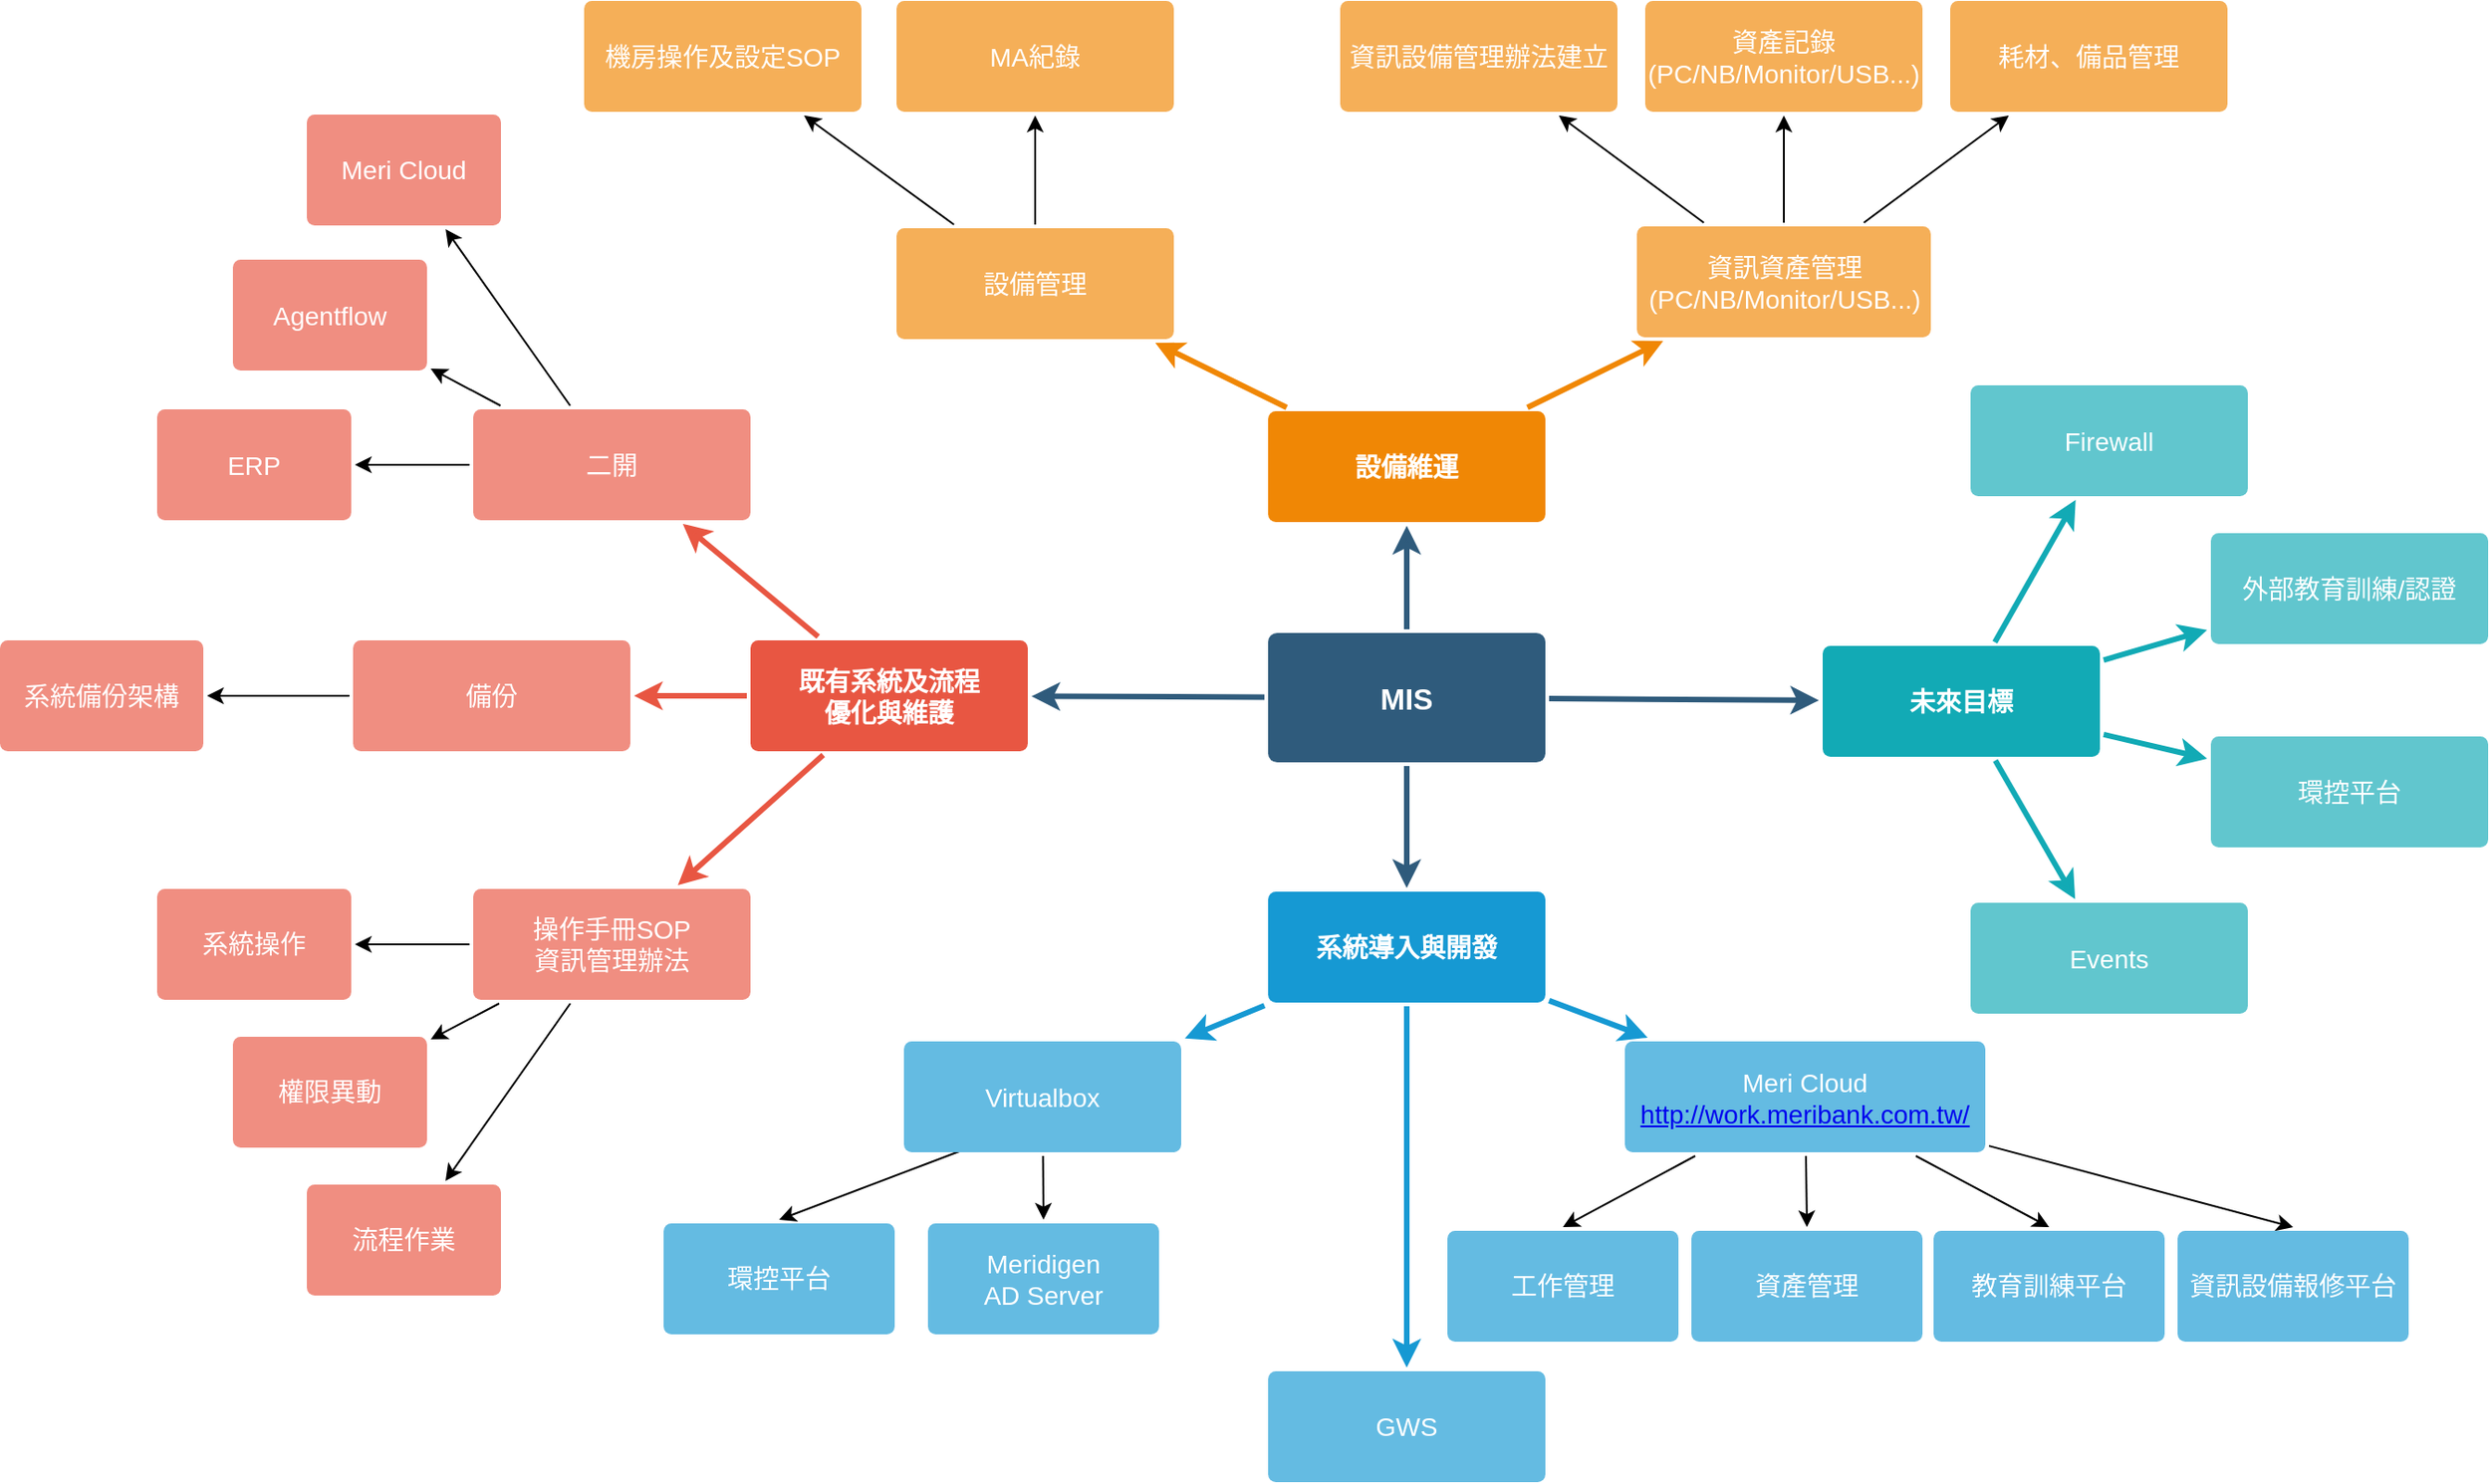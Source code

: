 <mxfile version="20.4.0" type="github">
  <diagram id="6a731a19-8d31-9384-78a2-239565b7b9f0" name="Page-1">
    <mxGraphModel dx="3231" dy="1122" grid="1" gridSize="10" guides="1" tooltips="1" connect="1" arrows="1" fold="1" page="1" pageScale="1" pageWidth="1169" pageHeight="827" background="none" math="0" shadow="0">
      <root>
        <mxCell id="0" />
        <mxCell id="1" parent="0" />
        <mxCell id="1745" value="" style="edgeStyle=none;rounded=0;jumpStyle=none;html=1;shadow=0;labelBackgroundColor=none;startArrow=none;startFill=0;endArrow=classic;endFill=1;jettySize=auto;orthogonalLoop=1;strokeColor=#2F5B7C;strokeWidth=3;fontFamily=Helvetica;fontSize=16;fontColor=#23445D;spacing=5;" parent="1" source="1749" target="1764" edge="1">
          <mxGeometry relative="1" as="geometry" />
        </mxCell>
        <mxCell id="1746" value="" style="edgeStyle=none;rounded=0;jumpStyle=none;html=1;shadow=0;labelBackgroundColor=none;startArrow=none;startFill=0;endArrow=classic;endFill=1;jettySize=auto;orthogonalLoop=1;strokeColor=#2F5B7C;strokeWidth=3;fontFamily=Helvetica;fontSize=16;fontColor=#23445D;spacing=5;" parent="1" source="1749" target="1771" edge="1">
          <mxGeometry relative="1" as="geometry" />
        </mxCell>
        <mxCell id="1747" value="" style="edgeStyle=none;rounded=0;jumpStyle=none;html=1;shadow=0;labelBackgroundColor=none;startArrow=none;startFill=0;endArrow=classic;endFill=1;jettySize=auto;orthogonalLoop=1;strokeColor=#2F5B7C;strokeWidth=3;fontFamily=Helvetica;fontSize=16;fontColor=#23445D;spacing=5;" parent="1" source="1749" target="1760" edge="1">
          <mxGeometry relative="1" as="geometry" />
        </mxCell>
        <mxCell id="1748" value="" style="edgeStyle=none;rounded=0;jumpStyle=none;html=1;shadow=0;labelBackgroundColor=none;startArrow=none;startFill=0;endArrow=classic;endFill=1;jettySize=auto;orthogonalLoop=1;strokeColor=#2F5B7C;strokeWidth=3;fontFamily=Helvetica;fontSize=16;fontColor=#23445D;spacing=5;" parent="1" source="1749" target="1753" edge="1">
          <mxGeometry relative="1" as="geometry" />
        </mxCell>
        <mxCell id="1749" value="MIS" style="rounded=1;whiteSpace=wrap;html=1;shadow=0;labelBackgroundColor=none;strokeColor=none;strokeWidth=3;fillColor=#2F5B7C;fontFamily=Helvetica;fontSize=16;fontColor=#FFFFFF;align=center;fontStyle=1;spacing=5;arcSize=7;perimeterSpacing=2;" parent="1" vertex="1">
          <mxGeometry x="481" y="360.5" width="150" height="70" as="geometry" />
        </mxCell>
        <mxCell id="1750" value="" style="edgeStyle=none;rounded=1;jumpStyle=none;html=1;shadow=0;labelBackgroundColor=none;startArrow=none;startFill=0;jettySize=auto;orthogonalLoop=1;strokeColor=#E85642;strokeWidth=3;fontFamily=Helvetica;fontSize=14;fontColor=#FFFFFF;spacing=5;fontStyle=1;fillColor=#b0e3e6;" parent="1" source="1753" target="1756" edge="1">
          <mxGeometry relative="1" as="geometry" />
        </mxCell>
        <mxCell id="1752" value="" style="edgeStyle=none;rounded=1;jumpStyle=none;html=1;shadow=0;labelBackgroundColor=none;startArrow=none;startFill=0;jettySize=auto;orthogonalLoop=1;strokeColor=#E85642;strokeWidth=3;fontFamily=Helvetica;fontSize=14;fontColor=#FFFFFF;spacing=5;fontStyle=1;fillColor=#b0e3e6;" parent="1" source="1753" target="1754" edge="1">
          <mxGeometry relative="1" as="geometry" />
        </mxCell>
        <mxCell id="1753" value="既有系統及流程&lt;br&gt;優化與維護" style="rounded=1;whiteSpace=wrap;html=1;shadow=0;labelBackgroundColor=none;strokeColor=none;strokeWidth=3;fillColor=#e85642;fontFamily=Helvetica;fontSize=14;fontColor=#FFFFFF;align=center;spacing=5;fontStyle=1;arcSize=7;perimeterSpacing=2;" parent="1" vertex="1">
          <mxGeometry x="201" y="364.5" width="150" height="60" as="geometry" />
        </mxCell>
        <mxCell id="rLNtf5SOXgWj6pJwcrDs-1801" value="" style="edgeStyle=none;rounded=0;orthogonalLoop=1;jettySize=auto;html=1;" edge="1" parent="1" source="1754" target="rLNtf5SOXgWj6pJwcrDs-1800">
          <mxGeometry relative="1" as="geometry" />
        </mxCell>
        <mxCell id="1754" value="備份" style="rounded=1;whiteSpace=wrap;html=1;shadow=0;labelBackgroundColor=none;strokeColor=none;strokeWidth=3;fillColor=#f08e81;fontFamily=Helvetica;fontSize=14;fontColor=#FFFFFF;align=center;spacing=5;fontStyle=0;arcSize=7;perimeterSpacing=2;" parent="1" vertex="1">
          <mxGeometry x="-14" y="364.5" width="150" height="60" as="geometry" />
        </mxCell>
        <mxCell id="rLNtf5SOXgWj6pJwcrDs-1810" value="" style="edgeStyle=none;rounded=0;orthogonalLoop=1;jettySize=auto;html=1;" edge="1" parent="1" source="1756" target="rLNtf5SOXgWj6pJwcrDs-1811">
          <mxGeometry relative="1" as="geometry">
            <mxPoint x="-27" y="269.5" as="targetPoint" />
          </mxGeometry>
        </mxCell>
        <mxCell id="1756" value="二開" style="rounded=1;whiteSpace=wrap;html=1;shadow=0;labelBackgroundColor=none;strokeColor=none;strokeWidth=3;fillColor=#f08e81;fontFamily=Helvetica;fontSize=14;fontColor=#FFFFFF;align=center;spacing=5;fontStyle=0;arcSize=7;perimeterSpacing=2;" parent="1" vertex="1">
          <mxGeometry x="51" y="239.5" width="150" height="60" as="geometry" />
        </mxCell>
        <mxCell id="1757" value="" style="edgeStyle=none;rounded=0;jumpStyle=none;html=1;shadow=0;labelBackgroundColor=none;startArrow=none;startFill=0;endArrow=classic;endFill=1;jettySize=auto;orthogonalLoop=1;strokeColor=#1699D3;strokeWidth=3;fontFamily=Helvetica;fontSize=14;fontColor=#FFFFFF;spacing=5;" parent="1" source="1760" target="1763" edge="1">
          <mxGeometry relative="1" as="geometry" />
        </mxCell>
        <mxCell id="1758" value="" style="edgeStyle=none;rounded=0;jumpStyle=none;html=1;shadow=0;labelBackgroundColor=none;startArrow=none;startFill=0;endArrow=classic;endFill=1;jettySize=auto;orthogonalLoop=1;strokeColor=#1699D3;strokeWidth=3;fontFamily=Helvetica;fontSize=14;fontColor=#FFFFFF;spacing=5;" parent="1" source="1760" target="1762" edge="1">
          <mxGeometry relative="1" as="geometry" />
        </mxCell>
        <mxCell id="1759" value="" style="edgeStyle=none;rounded=0;jumpStyle=none;html=1;shadow=0;labelBackgroundColor=none;startArrow=none;startFill=0;endArrow=classic;endFill=1;jettySize=auto;orthogonalLoop=1;strokeColor=#1699D3;strokeWidth=3;fontFamily=Helvetica;fontSize=14;fontColor=#FFFFFF;spacing=5;" parent="1" source="1760" target="1761" edge="1">
          <mxGeometry relative="1" as="geometry" />
        </mxCell>
        <mxCell id="1760" value="系統導入與開發" style="rounded=1;whiteSpace=wrap;html=1;shadow=0;labelBackgroundColor=none;strokeColor=none;strokeWidth=3;fillColor=#1699d3;fontFamily=Helvetica;fontSize=14;fontColor=#FFFFFF;align=center;spacing=5;fontStyle=1;arcSize=7;perimeterSpacing=2;" parent="1" vertex="1">
          <mxGeometry x="481" y="500.5" width="150" height="60" as="geometry" />
        </mxCell>
        <mxCell id="rLNtf5SOXgWj6pJwcrDs-1780" value="" style="rounded=0;orthogonalLoop=1;jettySize=auto;html=1;entryX=0.5;entryY=0;entryDx=0;entryDy=0;" edge="1" parent="1" source="1761" target="rLNtf5SOXgWj6pJwcrDs-1779">
          <mxGeometry relative="1" as="geometry" />
        </mxCell>
        <mxCell id="rLNtf5SOXgWj6pJwcrDs-1788" style="rounded=0;orthogonalLoop=1;jettySize=auto;html=1;entryX=0.5;entryY=0;entryDx=0;entryDy=0;" edge="1" parent="1" source="1761" target="rLNtf5SOXgWj6pJwcrDs-1784">
          <mxGeometry relative="1" as="geometry">
            <mxPoint x="1111" y="751" as="targetPoint" />
          </mxGeometry>
        </mxCell>
        <mxCell id="rLNtf5SOXgWj6pJwcrDs-1789" style="rounded=0;orthogonalLoop=1;jettySize=auto;html=1;entryX=0.5;entryY=0;entryDx=0;entryDy=0;" edge="1" parent="1" source="1761" target="rLNtf5SOXgWj6pJwcrDs-1787">
          <mxGeometry relative="1" as="geometry" />
        </mxCell>
        <mxCell id="1761" value="Meri Cloud&lt;br&gt;&lt;a href=&quot;http://work.meribank.com.tw/&quot;&gt;http://work.meribank.com.tw/&lt;/a&gt;" style="rounded=1;whiteSpace=wrap;html=1;shadow=0;labelBackgroundColor=none;strokeColor=none;strokeWidth=3;fillColor=#64bbe2;fontFamily=Helvetica;fontSize=14;fontColor=#FFFFFF;align=center;spacing=5;arcSize=7;perimeterSpacing=2;" parent="1" vertex="1">
          <mxGeometry x="674" y="581.5" width="195" height="60" as="geometry" />
        </mxCell>
        <mxCell id="1762" value="GWS" style="rounded=1;whiteSpace=wrap;html=1;shadow=0;labelBackgroundColor=none;strokeColor=none;strokeWidth=3;fillColor=#64bbe2;fontFamily=Helvetica;fontSize=14;fontColor=#FFFFFF;align=center;spacing=5;arcSize=7;perimeterSpacing=2;" parent="1" vertex="1">
          <mxGeometry x="481" y="760" width="150" height="60" as="geometry" />
        </mxCell>
        <mxCell id="rLNtf5SOXgWj6pJwcrDs-1793" value="" style="edgeStyle=none;rounded=0;orthogonalLoop=1;jettySize=auto;html=1;entryX=0.5;entryY=0;entryDx=0;entryDy=0;" edge="1" parent="1" target="rLNtf5SOXgWj6pJwcrDs-1796">
          <mxGeometry relative="1" as="geometry">
            <mxPoint x="317.922" y="639.5" as="sourcePoint" />
            <mxPoint x="203" y="599.5" as="targetPoint" />
          </mxGeometry>
        </mxCell>
        <mxCell id="rLNtf5SOXgWj6pJwcrDs-1795" value="" style="edgeStyle=none;rounded=0;orthogonalLoop=1;jettySize=auto;html=1;entryX=0.5;entryY=0;entryDx=0;entryDy=0;" edge="1" parent="1" source="1763" target="rLNtf5SOXgWj6pJwcrDs-1797">
          <mxGeometry relative="1" as="geometry">
            <mxPoint x="425.561" y="691" as="targetPoint" />
          </mxGeometry>
        </mxCell>
        <mxCell id="1763" value="Virtualbox" style="rounded=1;whiteSpace=wrap;html=1;shadow=0;labelBackgroundColor=none;strokeColor=none;strokeWidth=3;fillColor=#64bbe2;fontFamily=Helvetica;fontSize=14;fontColor=#FFFFFF;align=center;spacing=5;arcSize=7;perimeterSpacing=2;" parent="1" vertex="1">
          <mxGeometry x="284" y="581.5" width="150" height="60" as="geometry" />
        </mxCell>
        <mxCell id="1764" value="設備維運" style="rounded=1;whiteSpace=wrap;html=1;shadow=0;labelBackgroundColor=none;strokeColor=none;strokeWidth=3;fillColor=#F08705;fontFamily=Helvetica;fontSize=14;fontColor=#FFFFFF;align=center;spacing=5;fontStyle=1;arcSize=7;perimeterSpacing=2;" parent="1" vertex="1">
          <mxGeometry x="481" y="240.5" width="150" height="60" as="geometry" />
        </mxCell>
        <mxCell id="rLNtf5SOXgWj6pJwcrDs-1817" value="" style="edgeStyle=none;rounded=0;orthogonalLoop=1;jettySize=auto;html=1;" edge="1" parent="1" source="1767" target="rLNtf5SOXgWj6pJwcrDs-1816">
          <mxGeometry relative="1" as="geometry">
            <mxPoint x="762.126" y="110.5" as="sourcePoint" />
            <mxPoint x="770" y="-8" as="targetPoint" />
          </mxGeometry>
        </mxCell>
        <mxCell id="1767" value="資訊資產管理&lt;br&gt;(PC/NB/Monitor/USB...)" style="rounded=1;whiteSpace=wrap;html=1;shadow=0;labelBackgroundColor=none;strokeColor=none;strokeWidth=3;fillColor=#f5af58;fontFamily=Helvetica;fontSize=14;fontColor=#FFFFFF;align=center;spacing=5;arcSize=7;perimeterSpacing=2;" parent="1" vertex="1">
          <mxGeometry x="680.5" y="140.5" width="159" height="60" as="geometry" />
        </mxCell>
        <mxCell id="1768" value="" style="edgeStyle=none;rounded=0;jumpStyle=none;html=1;shadow=0;labelBackgroundColor=none;startArrow=none;startFill=0;endArrow=classic;endFill=1;jettySize=auto;orthogonalLoop=1;strokeColor=#F08705;strokeWidth=3;fontFamily=Helvetica;fontSize=14;fontColor=#FFFFFF;spacing=5;" parent="1" source="1764" target="1767" edge="1">
          <mxGeometry relative="1" as="geometry" />
        </mxCell>
        <mxCell id="rLNtf5SOXgWj6pJwcrDs-1822" value="" style="edgeStyle=none;rounded=0;orthogonalLoop=1;jettySize=auto;html=1;" edge="1" parent="1" source="1769" target="rLNtf5SOXgWj6pJwcrDs-1821">
          <mxGeometry relative="1" as="geometry" />
        </mxCell>
        <mxCell id="1769" value="設備管理" style="rounded=1;whiteSpace=wrap;html=1;shadow=0;labelBackgroundColor=none;strokeColor=none;strokeWidth=3;fillColor=#f5af58;fontFamily=Helvetica;fontSize=14;fontColor=#FFFFFF;align=center;spacing=5;arcSize=7;perimeterSpacing=2;" parent="1" vertex="1">
          <mxGeometry x="280" y="141.5" width="150" height="60" as="geometry" />
        </mxCell>
        <mxCell id="1770" value="" style="edgeStyle=none;rounded=0;jumpStyle=none;html=1;shadow=0;labelBackgroundColor=none;startArrow=none;startFill=0;endArrow=classic;endFill=1;jettySize=auto;orthogonalLoop=1;strokeColor=#F08705;strokeWidth=3;fontFamily=Helvetica;fontSize=14;fontColor=#FFFFFF;spacing=5;" parent="1" source="1764" target="1769" edge="1">
          <mxGeometry relative="1" as="geometry" />
        </mxCell>
        <mxCell id="1771" value="未來目標" style="rounded=1;whiteSpace=wrap;html=1;shadow=0;labelBackgroundColor=none;strokeColor=none;strokeWidth=3;fillColor=#12aab5;fontFamily=Helvetica;fontSize=14;fontColor=#FFFFFF;align=center;spacing=5;fontStyle=1;arcSize=7;perimeterSpacing=2;" parent="1" vertex="1">
          <mxGeometry x="781" y="367.5" width="150" height="60" as="geometry" />
        </mxCell>
        <mxCell id="1772" value="Events" style="rounded=1;whiteSpace=wrap;html=1;shadow=0;labelBackgroundColor=none;strokeColor=none;strokeWidth=3;fillColor=#61c6ce;fontFamily=Helvetica;fontSize=14;fontColor=#FFFFFF;align=center;spacing=5;fontStyle=0;arcSize=7;perimeterSpacing=2;" parent="1" vertex="1">
          <mxGeometry x="861" y="506.5" width="150" height="60" as="geometry" />
        </mxCell>
        <mxCell id="1773" value="" style="edgeStyle=none;rounded=1;jumpStyle=none;html=1;shadow=0;labelBackgroundColor=none;startArrow=none;startFill=0;jettySize=auto;orthogonalLoop=1;strokeColor=#12AAB5;strokeWidth=3;fontFamily=Helvetica;fontSize=14;fontColor=#FFFFFF;spacing=5;fontStyle=1;fillColor=#b0e3e6;" parent="1" source="1771" target="1772" edge="1">
          <mxGeometry relative="1" as="geometry" />
        </mxCell>
        <mxCell id="1774" value="環控平台" style="rounded=1;whiteSpace=wrap;html=1;shadow=0;labelBackgroundColor=none;strokeColor=none;strokeWidth=3;fillColor=#61c6ce;fontFamily=Helvetica;fontSize=14;fontColor=#FFFFFF;align=center;spacing=5;fontStyle=0;arcSize=7;perimeterSpacing=2;" parent="1" vertex="1">
          <mxGeometry x="991" y="416.5" width="150" height="60" as="geometry" />
        </mxCell>
        <mxCell id="1775" value="" style="edgeStyle=none;rounded=1;jumpStyle=none;html=1;shadow=0;labelBackgroundColor=none;startArrow=none;startFill=0;jettySize=auto;orthogonalLoop=1;strokeColor=#12AAB5;strokeWidth=3;fontFamily=Helvetica;fontSize=14;fontColor=#FFFFFF;spacing=5;fontStyle=1;fillColor=#b0e3e6;" parent="1" source="1771" target="1774" edge="1">
          <mxGeometry relative="1" as="geometry" />
        </mxCell>
        <mxCell id="1776" value="外部教育訓練/認證" style="rounded=1;whiteSpace=wrap;html=1;shadow=0;labelBackgroundColor=none;strokeColor=none;strokeWidth=3;fillColor=#61c6ce;fontFamily=Helvetica;fontSize=14;fontColor=#FFFFFF;align=center;spacing=5;fontStyle=0;arcSize=7;perimeterSpacing=2;" parent="1" vertex="1">
          <mxGeometry x="991" y="306.5" width="150" height="60" as="geometry" />
        </mxCell>
        <mxCell id="1777" value="" style="edgeStyle=none;rounded=1;jumpStyle=none;html=1;shadow=0;labelBackgroundColor=none;startArrow=none;startFill=0;jettySize=auto;orthogonalLoop=1;strokeColor=#12AAB5;strokeWidth=3;fontFamily=Helvetica;fontSize=14;fontColor=#FFFFFF;spacing=5;fontStyle=1;fillColor=#b0e3e6;" parent="1" source="1771" target="1776" edge="1">
          <mxGeometry relative="1" as="geometry" />
        </mxCell>
        <mxCell id="1778" value="Firewall" style="rounded=1;whiteSpace=wrap;html=1;shadow=0;labelBackgroundColor=none;strokeColor=none;strokeWidth=3;fillColor=#61c6ce;fontFamily=Helvetica;fontSize=14;fontColor=#FFFFFF;align=center;spacing=5;fontStyle=0;arcSize=7;perimeterSpacing=2;" parent="1" vertex="1">
          <mxGeometry x="861" y="226.5" width="150" height="60" as="geometry" />
        </mxCell>
        <mxCell id="1779" value="" style="edgeStyle=none;rounded=1;jumpStyle=none;html=1;shadow=0;labelBackgroundColor=none;startArrow=none;startFill=0;jettySize=auto;orthogonalLoop=1;strokeColor=#12AAB5;strokeWidth=3;fontFamily=Helvetica;fontSize=14;fontColor=#FFFFFF;spacing=5;fontStyle=1;fillColor=#b0e3e6;" parent="1" source="1771" target="1778" edge="1">
          <mxGeometry relative="1" as="geometry" />
        </mxCell>
        <mxCell id="rLNtf5SOXgWj6pJwcrDs-1779" value="工作管理" style="rounded=1;whiteSpace=wrap;html=1;shadow=0;labelBackgroundColor=none;strokeColor=none;strokeWidth=3;fillColor=#64bbe2;fontFamily=Helvetica;fontSize=14;fontColor=#FFFFFF;align=center;spacing=5;arcSize=7;perimeterSpacing=2;" vertex="1" parent="1">
          <mxGeometry x="578" y="684" width="125" height="60" as="geometry" />
        </mxCell>
        <mxCell id="rLNtf5SOXgWj6pJwcrDs-1783" value="資產管理" style="rounded=1;whiteSpace=wrap;html=1;shadow=0;labelBackgroundColor=none;strokeColor=none;strokeWidth=3;fillColor=#64bbe2;fontFamily=Helvetica;fontSize=14;fontColor=#FFFFFF;align=center;spacing=5;arcSize=7;perimeterSpacing=2;" vertex="1" parent="1">
          <mxGeometry x="710" y="684" width="125" height="60" as="geometry" />
        </mxCell>
        <mxCell id="rLNtf5SOXgWj6pJwcrDs-1784" value="教育訓練平台" style="rounded=1;whiteSpace=wrap;html=1;shadow=0;labelBackgroundColor=none;strokeColor=none;strokeWidth=3;fillColor=#64bbe2;fontFamily=Helvetica;fontSize=14;fontColor=#FFFFFF;align=center;spacing=5;arcSize=7;perimeterSpacing=2;" vertex="1" parent="1">
          <mxGeometry x="841" y="684" width="125" height="60" as="geometry" />
        </mxCell>
        <mxCell id="rLNtf5SOXgWj6pJwcrDs-1787" value="資訊設備報修平台" style="rounded=1;whiteSpace=wrap;html=1;shadow=0;labelBackgroundColor=none;strokeColor=none;strokeWidth=3;fillColor=#64bbe2;fontFamily=Helvetica;fontSize=14;fontColor=#FFFFFF;align=center;spacing=5;arcSize=7;perimeterSpacing=2;" vertex="1" parent="1">
          <mxGeometry x="973" y="684" width="125" height="60" as="geometry" />
        </mxCell>
        <mxCell id="rLNtf5SOXgWj6pJwcrDs-1790" style="rounded=0;orthogonalLoop=1;jettySize=auto;html=1;entryX=0.5;entryY=0;entryDx=0;entryDy=0;" edge="1" parent="1" source="1761" target="rLNtf5SOXgWj6pJwcrDs-1783">
          <mxGeometry relative="1" as="geometry">
            <mxPoint x="873" y="621.5" as="sourcePoint" />
            <mxPoint x="984" y="651" as="targetPoint" />
          </mxGeometry>
        </mxCell>
        <mxCell id="rLNtf5SOXgWj6pJwcrDs-1796" value="環控平台" style="rounded=1;whiteSpace=wrap;html=1;shadow=0;labelBackgroundColor=none;strokeColor=none;strokeWidth=3;fillColor=#64bbe2;fontFamily=Helvetica;fontSize=14;fontColor=#FFFFFF;align=center;spacing=5;arcSize=7;perimeterSpacing=2;" vertex="1" parent="1">
          <mxGeometry x="154" y="680" width="125" height="60" as="geometry" />
        </mxCell>
        <mxCell id="rLNtf5SOXgWj6pJwcrDs-1797" value="Meridigen&lt;br&gt;AD Server" style="rounded=1;whiteSpace=wrap;html=1;shadow=0;labelBackgroundColor=none;strokeColor=none;strokeWidth=3;fillColor=#64bbe2;fontFamily=Helvetica;fontSize=14;fontColor=#FFFFFF;align=center;spacing=5;arcSize=7;perimeterSpacing=2;" vertex="1" parent="1">
          <mxGeometry x="297" y="680" width="125" height="60" as="geometry" />
        </mxCell>
        <mxCell id="rLNtf5SOXgWj6pJwcrDs-1803" value="" style="edgeStyle=none;rounded=0;orthogonalLoop=1;jettySize=auto;html=1;" edge="1" parent="1" source="rLNtf5SOXgWj6pJwcrDs-1798" target="rLNtf5SOXgWj6pJwcrDs-1802">
          <mxGeometry relative="1" as="geometry" />
        </mxCell>
        <mxCell id="rLNtf5SOXgWj6pJwcrDs-1798" value="操作手冊SOP&lt;br&gt;資訊管理辦法" style="rounded=1;whiteSpace=wrap;html=1;shadow=0;labelBackgroundColor=none;strokeColor=none;strokeWidth=3;fillColor=#f08e81;fontFamily=Helvetica;fontSize=14;fontColor=#FFFFFF;align=center;spacing=5;fontStyle=0;arcSize=7;perimeterSpacing=2;" vertex="1" parent="1">
          <mxGeometry x="51" y="499" width="150" height="60" as="geometry" />
        </mxCell>
        <mxCell id="rLNtf5SOXgWj6pJwcrDs-1799" value="" style="edgeStyle=none;rounded=1;jumpStyle=none;html=1;shadow=0;labelBackgroundColor=none;startArrow=none;startFill=0;jettySize=auto;orthogonalLoop=1;strokeColor=#E85642;strokeWidth=3;fontFamily=Helvetica;fontSize=14;fontColor=#FFFFFF;spacing=5;fontStyle=1;fillColor=#b0e3e6;" edge="1" parent="1" source="1753" target="rLNtf5SOXgWj6pJwcrDs-1798">
          <mxGeometry relative="1" as="geometry">
            <mxPoint x="247.6" y="372.5" as="sourcePoint" />
            <mxPoint x="174.4" y="311.5" as="targetPoint" />
          </mxGeometry>
        </mxCell>
        <mxCell id="rLNtf5SOXgWj6pJwcrDs-1800" value="系統備份架構" style="rounded=1;whiteSpace=wrap;html=1;shadow=0;labelBackgroundColor=none;strokeColor=none;strokeWidth=3;fillColor=#f08e81;fontFamily=Helvetica;fontSize=14;fontColor=#FFFFFF;align=center;spacing=5;fontStyle=0;arcSize=7;perimeterSpacing=2;" vertex="1" parent="1">
          <mxGeometry x="-205" y="364.5" width="110" height="60" as="geometry" />
        </mxCell>
        <mxCell id="rLNtf5SOXgWj6pJwcrDs-1802" value="系統操作" style="rounded=1;whiteSpace=wrap;html=1;shadow=0;labelBackgroundColor=none;strokeColor=none;strokeWidth=3;fillColor=#f08e81;fontFamily=Helvetica;fontSize=14;fontColor=#FFFFFF;align=center;spacing=5;fontStyle=0;arcSize=7;perimeterSpacing=2;" vertex="1" parent="1">
          <mxGeometry x="-120" y="499" width="105" height="60" as="geometry" />
        </mxCell>
        <mxCell id="rLNtf5SOXgWj6pJwcrDs-1805" value="權限異動" style="rounded=1;whiteSpace=wrap;html=1;shadow=0;labelBackgroundColor=none;strokeColor=none;strokeWidth=3;fillColor=#f08e81;fontFamily=Helvetica;fontSize=14;fontColor=#FFFFFF;align=center;spacing=5;fontStyle=0;arcSize=7;perimeterSpacing=2;" vertex="1" parent="1">
          <mxGeometry x="-79" y="579" width="105" height="60" as="geometry" />
        </mxCell>
        <mxCell id="rLNtf5SOXgWj6pJwcrDs-1806" value="流程作業" style="rounded=1;whiteSpace=wrap;html=1;shadow=0;labelBackgroundColor=none;strokeColor=none;strokeWidth=3;fillColor=#f08e81;fontFamily=Helvetica;fontSize=14;fontColor=#FFFFFF;align=center;spacing=5;fontStyle=0;arcSize=7;perimeterSpacing=2;" vertex="1" parent="1">
          <mxGeometry x="-39" y="659" width="105" height="60" as="geometry" />
        </mxCell>
        <mxCell id="rLNtf5SOXgWj6pJwcrDs-1807" value="" style="edgeStyle=none;rounded=0;orthogonalLoop=1;jettySize=auto;html=1;" edge="1" parent="1" source="rLNtf5SOXgWj6pJwcrDs-1798" target="rLNtf5SOXgWj6pJwcrDs-1805">
          <mxGeometry relative="1" as="geometry">
            <mxPoint x="59" y="529" as="sourcePoint" />
            <mxPoint x="28" y="580.41" as="targetPoint" />
          </mxGeometry>
        </mxCell>
        <mxCell id="rLNtf5SOXgWj6pJwcrDs-1808" value="" style="edgeStyle=none;rounded=0;orthogonalLoop=1;jettySize=auto;html=1;" edge="1" parent="1" source="rLNtf5SOXgWj6pJwcrDs-1798" target="rLNtf5SOXgWj6pJwcrDs-1806">
          <mxGeometry relative="1" as="geometry">
            <mxPoint x="69" y="536" as="sourcePoint" />
            <mxPoint x="-7" y="536" as="targetPoint" />
          </mxGeometry>
        </mxCell>
        <mxCell id="rLNtf5SOXgWj6pJwcrDs-1811" value="ERP" style="rounded=1;whiteSpace=wrap;html=1;shadow=0;labelBackgroundColor=none;strokeColor=none;strokeWidth=3;fillColor=#f08e81;fontFamily=Helvetica;fontSize=14;fontColor=#FFFFFF;align=center;spacing=5;fontStyle=0;arcSize=7;perimeterSpacing=2;" vertex="1" parent="1">
          <mxGeometry x="-120" y="239.5" width="105" height="60" as="geometry" />
        </mxCell>
        <mxCell id="rLNtf5SOXgWj6pJwcrDs-1812" value="Agentflow" style="rounded=1;whiteSpace=wrap;html=1;shadow=0;labelBackgroundColor=none;strokeColor=none;strokeWidth=3;fillColor=#f08e81;fontFamily=Helvetica;fontSize=14;fontColor=#FFFFFF;align=center;spacing=5;fontStyle=0;arcSize=7;perimeterSpacing=2;" vertex="1" parent="1">
          <mxGeometry x="-79" y="158.5" width="105" height="60" as="geometry" />
        </mxCell>
        <mxCell id="rLNtf5SOXgWj6pJwcrDs-1813" value="" style="edgeStyle=none;rounded=0;orthogonalLoop=1;jettySize=auto;html=1;" edge="1" parent="1" source="1756" target="rLNtf5SOXgWj6pJwcrDs-1812">
          <mxGeometry relative="1" as="geometry">
            <mxPoint x="59" y="279.5" as="sourcePoint" />
            <mxPoint x="-3" y="279.5" as="targetPoint" />
          </mxGeometry>
        </mxCell>
        <mxCell id="rLNtf5SOXgWj6pJwcrDs-1814" value="Meri Cloud" style="rounded=1;whiteSpace=wrap;html=1;shadow=0;labelBackgroundColor=none;strokeColor=none;strokeWidth=3;fillColor=#f08e81;fontFamily=Helvetica;fontSize=14;fontColor=#FFFFFF;align=center;spacing=5;fontStyle=0;arcSize=7;perimeterSpacing=2;" vertex="1" parent="1">
          <mxGeometry x="-39" y="80" width="105" height="60" as="geometry" />
        </mxCell>
        <mxCell id="rLNtf5SOXgWj6pJwcrDs-1815" value="" style="edgeStyle=none;rounded=0;orthogonalLoop=1;jettySize=auto;html=1;" edge="1" parent="1" source="1756" target="rLNtf5SOXgWj6pJwcrDs-1814">
          <mxGeometry relative="1" as="geometry">
            <mxPoint x="59" y="279.5" as="sourcePoint" />
            <mxPoint x="-3" y="279.5" as="targetPoint" />
          </mxGeometry>
        </mxCell>
        <mxCell id="rLNtf5SOXgWj6pJwcrDs-1816" value="資產記錄&lt;br&gt;(PC/NB/Monitor/USB...)" style="rounded=1;whiteSpace=wrap;html=1;shadow=0;labelBackgroundColor=none;strokeColor=none;strokeWidth=3;fillColor=#f5af58;fontFamily=Helvetica;fontSize=14;fontColor=#FFFFFF;align=center;spacing=5;arcSize=7;perimeterSpacing=2;" vertex="1" parent="1">
          <mxGeometry x="685" y="18.5" width="150" height="60" as="geometry" />
        </mxCell>
        <mxCell id="rLNtf5SOXgWj6pJwcrDs-1818" value="資訊設備管理辦法建立" style="rounded=1;whiteSpace=wrap;html=1;shadow=0;labelBackgroundColor=none;strokeColor=none;strokeWidth=3;fillColor=#f5af58;fontFamily=Helvetica;fontSize=14;fontColor=#FFFFFF;align=center;spacing=5;arcSize=7;perimeterSpacing=2;" vertex="1" parent="1">
          <mxGeometry x="520" y="18.5" width="150" height="60" as="geometry" />
        </mxCell>
        <mxCell id="rLNtf5SOXgWj6pJwcrDs-1820" value="" style="edgeStyle=none;rounded=0;orthogonalLoop=1;jettySize=auto;html=1;" edge="1" parent="1" source="1767" target="rLNtf5SOXgWj6pJwcrDs-1818">
          <mxGeometry relative="1" as="geometry">
            <mxPoint x="725.836" y="106.5" as="sourcePoint" />
            <mxPoint x="610" y="-2" as="targetPoint" />
          </mxGeometry>
        </mxCell>
        <mxCell id="rLNtf5SOXgWj6pJwcrDs-1821" value="機房操作及設定SOP" style="rounded=1;whiteSpace=wrap;html=1;shadow=0;labelBackgroundColor=none;strokeColor=none;strokeWidth=3;fillColor=#f5af58;fontFamily=Helvetica;fontSize=14;fontColor=#FFFFFF;align=center;spacing=5;arcSize=7;perimeterSpacing=2;" vertex="1" parent="1">
          <mxGeometry x="111" y="18.5" width="150" height="60" as="geometry" />
        </mxCell>
        <mxCell id="rLNtf5SOXgWj6pJwcrDs-1823" value="耗材、備品管理" style="rounded=1;whiteSpace=wrap;html=1;shadow=0;labelBackgroundColor=none;strokeColor=none;strokeWidth=3;fillColor=#f5af58;fontFamily=Helvetica;fontSize=14;fontColor=#FFFFFF;align=center;spacing=5;arcSize=7;perimeterSpacing=2;" vertex="1" parent="1">
          <mxGeometry x="850" y="18.5" width="150" height="60" as="geometry" />
        </mxCell>
        <mxCell id="rLNtf5SOXgWj6pJwcrDs-1824" value="" style="edgeStyle=none;rounded=0;orthogonalLoop=1;jettySize=auto;html=1;" edge="1" parent="1" source="1767" target="rLNtf5SOXgWj6pJwcrDs-1823">
          <mxGeometry relative="1" as="geometry">
            <mxPoint x="798.575" y="106.5" as="sourcePoint" />
            <mxPoint x="860.729" y="8.5" as="targetPoint" />
          </mxGeometry>
        </mxCell>
        <mxCell id="rLNtf5SOXgWj6pJwcrDs-1825" value="MA紀錄" style="rounded=1;whiteSpace=wrap;html=1;shadow=0;labelBackgroundColor=none;strokeColor=none;strokeWidth=3;fillColor=#f5af58;fontFamily=Helvetica;fontSize=14;fontColor=#FFFFFF;align=center;spacing=5;arcSize=7;perimeterSpacing=2;" vertex="1" parent="1">
          <mxGeometry x="280" y="18.5" width="150" height="60" as="geometry" />
        </mxCell>
        <mxCell id="rLNtf5SOXgWj6pJwcrDs-1826" value="" style="edgeStyle=none;rounded=0;orthogonalLoop=1;jettySize=auto;html=1;" edge="1" parent="1" source="1769" target="rLNtf5SOXgWj6pJwcrDs-1825">
          <mxGeometry relative="1" as="geometry">
            <mxPoint x="580.234" y="98.5" as="sourcePoint" />
            <mxPoint x="375.766" y="62" as="targetPoint" />
          </mxGeometry>
        </mxCell>
      </root>
    </mxGraphModel>
  </diagram>
</mxfile>
